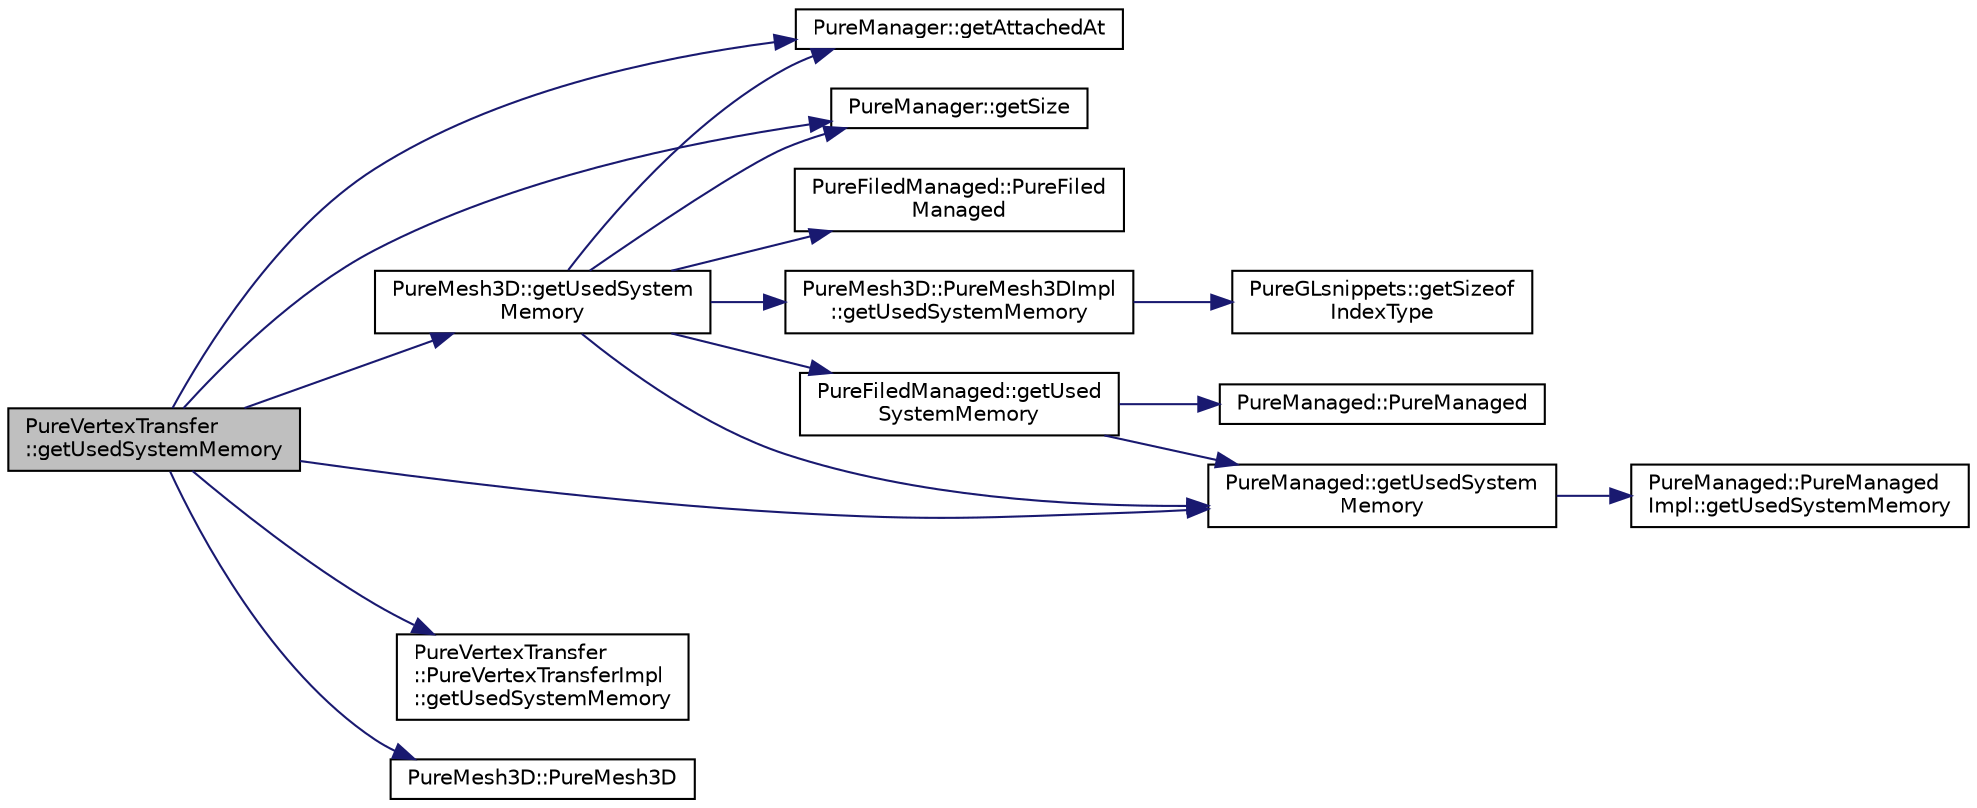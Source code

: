 digraph "PureVertexTransfer::getUsedSystemMemory"
{
 // LATEX_PDF_SIZE
  edge [fontname="Helvetica",fontsize="10",labelfontname="Helvetica",labelfontsize="10"];
  node [fontname="Helvetica",fontsize="10",shape=record];
  rankdir="LR";
  Node1 [label="PureVertexTransfer\l::getUsedSystemMemory",height=0.2,width=0.4,color="black", fillcolor="grey75", style="filled", fontcolor="black",tooltip="Gets the amount of allocated system memory."];
  Node1 -> Node2 [color="midnightblue",fontsize="10",style="solid",fontname="Helvetica"];
  Node2 [label="PureManager::getAttachedAt",height=0.2,width=0.4,color="black", fillcolor="white", style="filled",URL="$class_pure_manager.html#a9dc649f2708925167bec9d35c5cd1dac",tooltip="Gets the pointer to the managed at the given index."];
  Node1 -> Node3 [color="midnightblue",fontsize="10",style="solid",fontname="Helvetica"];
  Node3 [label="PureManager::getSize",height=0.2,width=0.4,color="black", fillcolor="white", style="filled",URL="$class_pure_manager.html#ab0e16425f31ab0363649bfacdecec94d",tooltip="Gets the number of allocated slots for managed objects; getSize() >= getCount()."];
  Node1 -> Node4 [color="midnightblue",fontsize="10",style="solid",fontname="Helvetica"];
  Node4 [label="PureMesh3D::getUsedSystem\lMemory",height=0.2,width=0.4,color="black", fillcolor="white", style="filled",URL="$class_pure_mesh3_d.html#a02e85abc104f77839713b31b3246a020",tooltip="Gets the amount of allocated system memory."];
  Node4 -> Node2 [color="midnightblue",fontsize="10",style="solid",fontname="Helvetica"];
  Node4 -> Node3 [color="midnightblue",fontsize="10",style="solid",fontname="Helvetica"];
  Node4 -> Node5 [color="midnightblue",fontsize="10",style="solid",fontname="Helvetica"];
  Node5 [label="PureFiledManaged::getUsed\lSystemMemory",height=0.2,width=0.4,color="black", fillcolor="white", style="filled",URL="$class_pure_filed_managed.html#ad924698687ad93461ea5d58aa7206599",tooltip="Gets the amount of allocated system memory for this managed."];
  Node5 -> Node6 [color="midnightblue",fontsize="10",style="solid",fontname="Helvetica"];
  Node6 [label="PureManaged::getUsedSystem\lMemory",height=0.2,width=0.4,color="black", fillcolor="white", style="filled",URL="$class_pure_managed.html#a65bca7190eb7ab828982b4c4f3651620",tooltip="Gets the amount of allocated system memory for this managed."];
  Node6 -> Node7 [color="midnightblue",fontsize="10",style="solid",fontname="Helvetica"];
  Node7 [label="PureManaged::PureManaged\lImpl::getUsedSystemMemory",height=0.2,width=0.4,color="black", fillcolor="white", style="filled",URL="$class_pure_managed_1_1_pure_managed_impl.html#a3586dd5d6a8543342f7814593d055b46",tooltip="Gets the amount of allocated system memory for this managed."];
  Node5 -> Node8 [color="midnightblue",fontsize="10",style="solid",fontname="Helvetica"];
  Node8 [label="PureManaged::PureManaged",height=0.2,width=0.4,color="black", fillcolor="white", style="filled",URL="$class_pure_managed.html#a054d9ce11a9a8af45d0907569875213e",tooltip=" "];
  Node4 -> Node6 [color="midnightblue",fontsize="10",style="solid",fontname="Helvetica"];
  Node4 -> Node9 [color="midnightblue",fontsize="10",style="solid",fontname="Helvetica"];
  Node9 [label="PureMesh3D::PureMesh3DImpl\l::getUsedSystemMemory",height=0.2,width=0.4,color="black", fillcolor="white", style="filled",URL="$class_pure_mesh3_d_1_1_pure_mesh3_d_impl.html#a97e1b4db8c170d1cfe5e9e7024949532",tooltip=" "];
  Node9 -> Node10 [color="midnightblue",fontsize="10",style="solid",fontname="Helvetica"];
  Node10 [label="PureGLsnippets::getSizeof\lIndexType",height=0.2,width=0.4,color="black", fillcolor="white", style="filled",URL="$class_pure_g_lsnippets.html#a31230932d123f7cd4816e34c2062ead7",tooltip="Returns the size in Bytes of the given OpenGL index type."];
  Node4 -> Node11 [color="midnightblue",fontsize="10",style="solid",fontname="Helvetica"];
  Node11 [label="PureFiledManaged::PureFiled\lManaged",height=0.2,width=0.4,color="black", fillcolor="white", style="filled",URL="$class_pure_filed_managed.html#a26bde2d228b825e89738dbc3675e99f4",tooltip=" "];
  Node1 -> Node6 [color="midnightblue",fontsize="10",style="solid",fontname="Helvetica"];
  Node1 -> Node12 [color="midnightblue",fontsize="10",style="solid",fontname="Helvetica"];
  Node12 [label="PureVertexTransfer\l::PureVertexTransferImpl\l::getUsedSystemMemory",height=0.2,width=0.4,color="black", fillcolor="white", style="filled",URL="$class_pure_vertex_transfer_1_1_pure_vertex_transfer_impl.html#a1396743511689a40454899348db3d940",tooltip=" "];
  Node1 -> Node13 [color="midnightblue",fontsize="10",style="solid",fontname="Helvetica"];
  Node13 [label="PureMesh3D::PureMesh3D",height=0.2,width=0.4,color="black", fillcolor="white", style="filled",URL="$class_pure_mesh3_d.html#a2d535fa5f411422006bdd8f1d2352436",tooltip="Only PureMesh3DManager creates it."];
}
